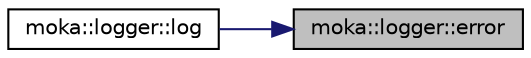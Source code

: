 digraph "moka::logger::error"
{
 // LATEX_PDF_SIZE
  edge [fontname="Helvetica",fontsize="10",labelfontname="Helvetica",labelfontsize="10"];
  node [fontname="Helvetica",fontsize="10",shape=record];
  rankdir="RL";
  Node6 [label="moka::logger::error",height=0.2,width=0.4,color="black", fillcolor="grey75", style="filled", fontcolor="black",tooltip="Write some error-level information to the log."];
  Node6 -> Node7 [dir="back",color="midnightblue",fontsize="10",style="solid",fontname="Helvetica"];
  Node7 [label="moka::logger::log",height=0.2,width=0.4,color="black", fillcolor="white", style="filled",URL="$classmoka_1_1logger.html#a826aeeb2fcae75b99c72eb9c82b5fa13",tooltip="Write some information to the log."];
}
